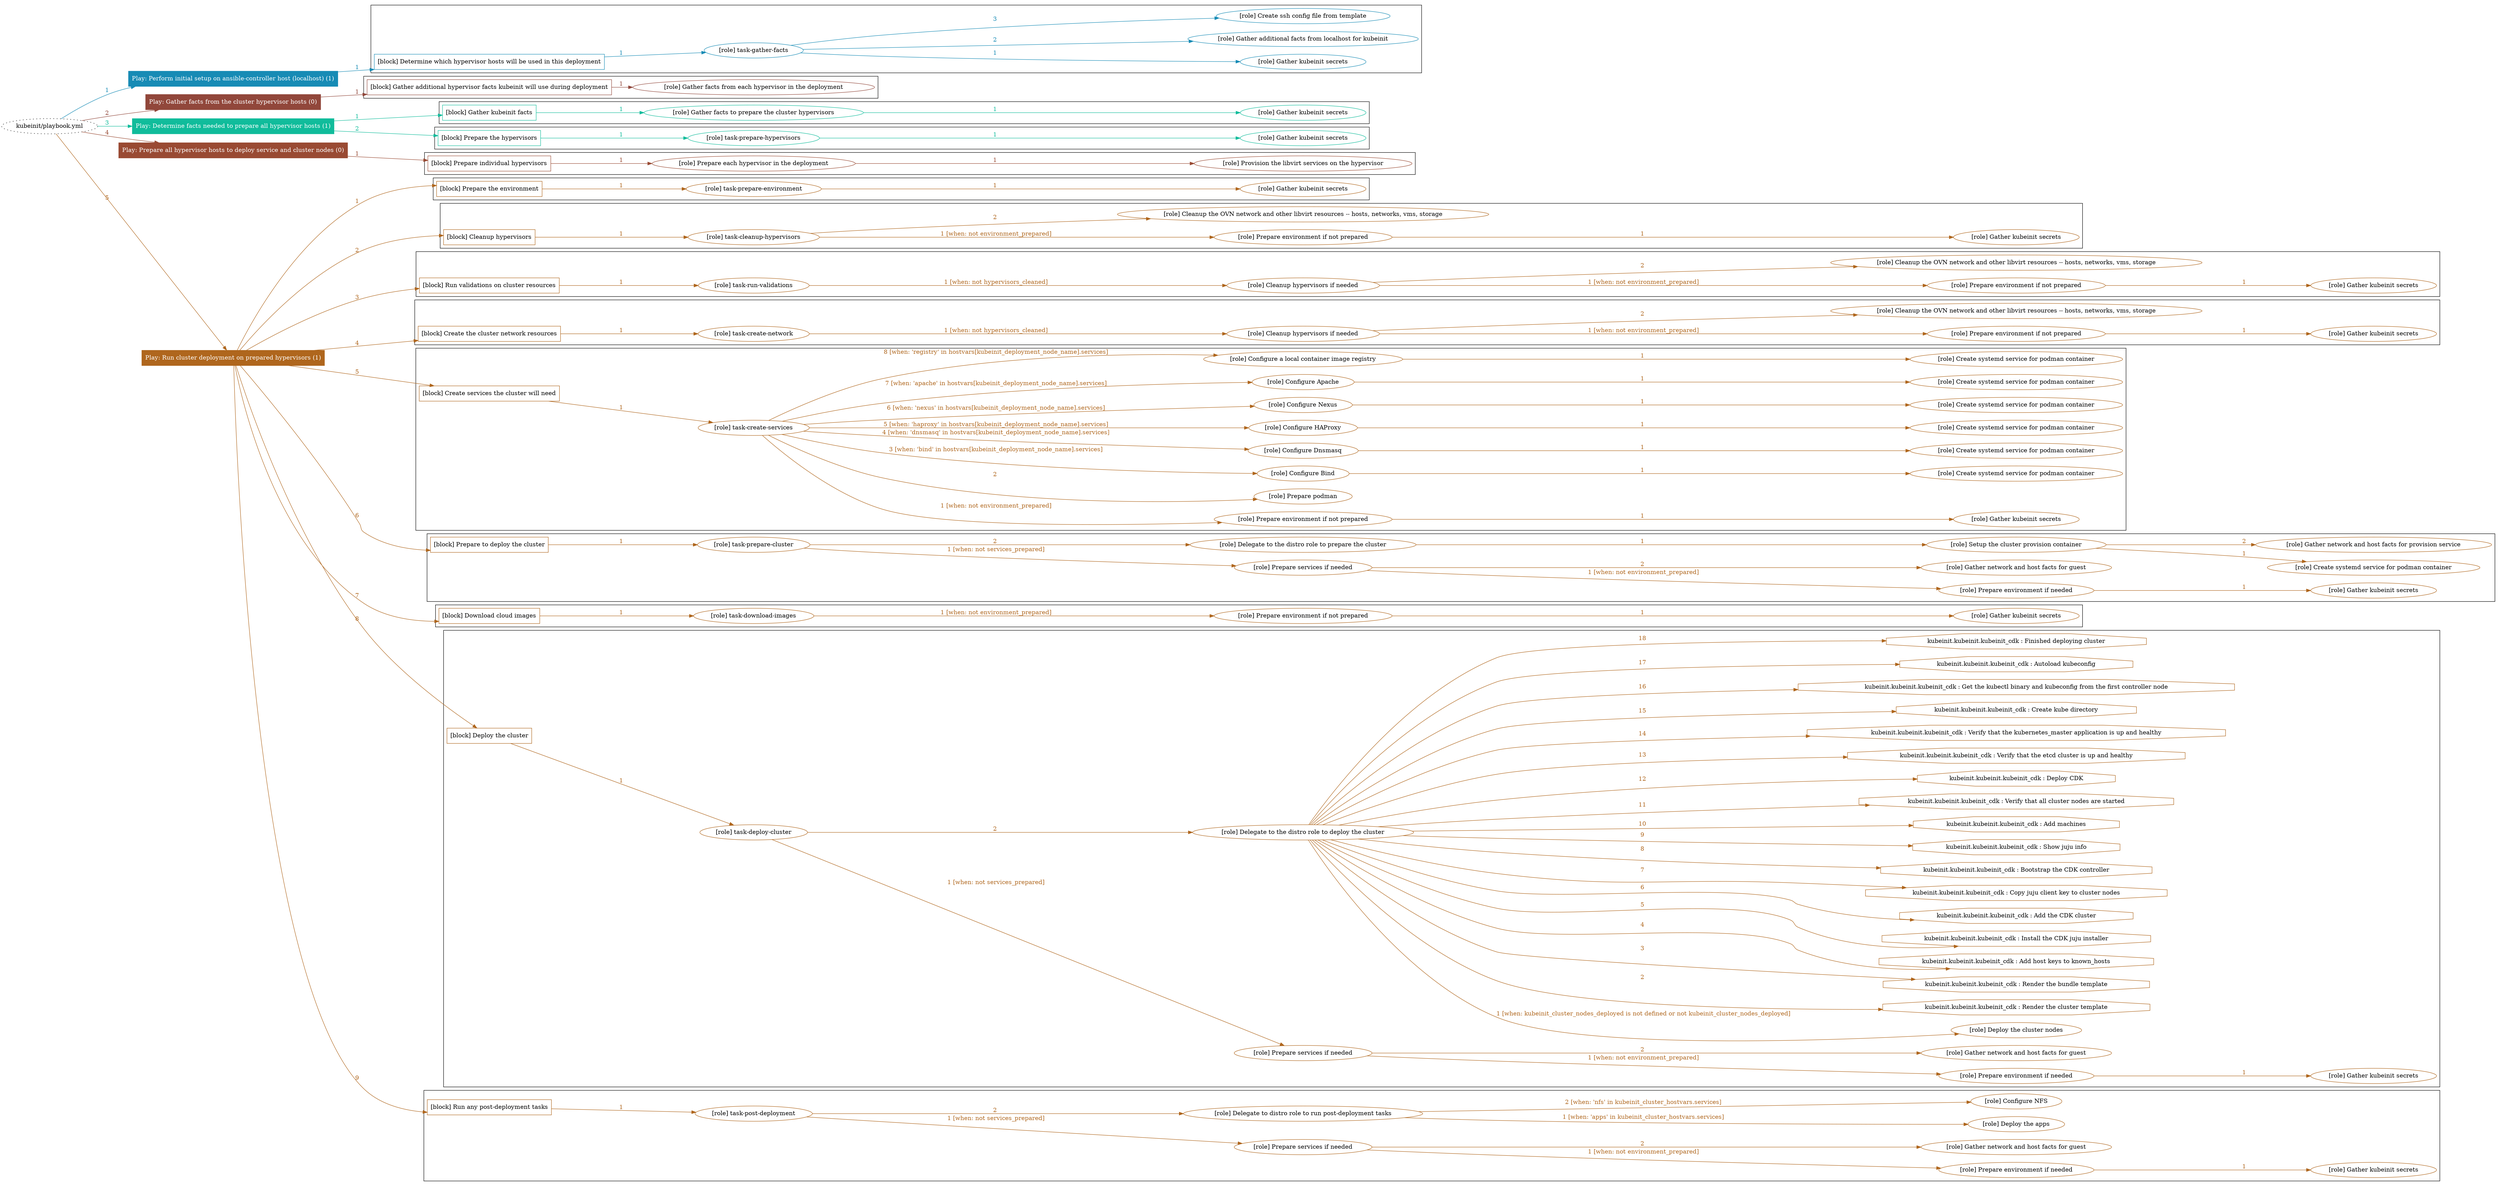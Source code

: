 digraph {
	graph [concentrate=true ordering=in rankdir=LR ratio=fill]
	edge [esep=5 sep=10]
	"kubeinit/playbook.yml" [URL="/home/runner/work/kubeinit/kubeinit/kubeinit/playbook.yml" id=playbook_e18c9d66 style=dotted]
	"kubeinit/playbook.yml" -> play_fbc1071a [label="1 " color="#178bb5" fontcolor="#178bb5" id=edge_beb89a10 labeltooltip="1 " tooltip="1 "]
	subgraph "Play: Perform initial setup on ansible-controller host (localhost) (1)" {
		play_fbc1071a [label="Play: Perform initial setup on ansible-controller host (localhost) (1)" URL="/home/runner/work/kubeinit/kubeinit/kubeinit/playbook.yml" color="#178bb5" fontcolor="#ffffff" id=play_fbc1071a shape=box style=filled tooltip=localhost]
		play_fbc1071a -> block_dec0435e [label=1 color="#178bb5" fontcolor="#178bb5" id=edge_08065a25 labeltooltip=1 tooltip=1]
		subgraph cluster_block_dec0435e {
			block_dec0435e [label="[block] Determine which hypervisor hosts will be used in this deployment" URL="/home/runner/work/kubeinit/kubeinit/kubeinit/playbook.yml" color="#178bb5" id=block_dec0435e labeltooltip="Determine which hypervisor hosts will be used in this deployment" shape=box tooltip="Determine which hypervisor hosts will be used in this deployment"]
			block_dec0435e -> role_3716950a [label="1 " color="#178bb5" fontcolor="#178bb5" id=edge_a1414b13 labeltooltip="1 " tooltip="1 "]
			subgraph "task-gather-facts" {
				role_3716950a [label="[role] task-gather-facts" URL="/home/runner/work/kubeinit/kubeinit/kubeinit/playbook.yml" color="#178bb5" id=role_3716950a tooltip="task-gather-facts"]
				role_3716950a -> role_31d8a846 [label="1 " color="#178bb5" fontcolor="#178bb5" id=edge_b453e8a7 labeltooltip="1 " tooltip="1 "]
				subgraph "Gather kubeinit secrets" {
					role_31d8a846 [label="[role] Gather kubeinit secrets" URL="/home/runner/.ansible/collections/ansible_collections/kubeinit/kubeinit/roles/kubeinit_prepare/tasks/build_hypervisors_group.yml" color="#178bb5" id=role_31d8a846 tooltip="Gather kubeinit secrets"]
				}
				role_3716950a -> role_9bc11410 [label="2 " color="#178bb5" fontcolor="#178bb5" id=edge_3394aaae labeltooltip="2 " tooltip="2 "]
				subgraph "Gather additional facts from localhost for kubeinit" {
					role_9bc11410 [label="[role] Gather additional facts from localhost for kubeinit" URL="/home/runner/.ansible/collections/ansible_collections/kubeinit/kubeinit/roles/kubeinit_prepare/tasks/build_hypervisors_group.yml" color="#178bb5" id=role_9bc11410 tooltip="Gather additional facts from localhost for kubeinit"]
				}
				role_3716950a -> role_dbc1d907 [label="3 " color="#178bb5" fontcolor="#178bb5" id=edge_36659485 labeltooltip="3 " tooltip="3 "]
				subgraph "Create ssh config file from template" {
					role_dbc1d907 [label="[role] Create ssh config file from template" URL="/home/runner/.ansible/collections/ansible_collections/kubeinit/kubeinit/roles/kubeinit_prepare/tasks/build_hypervisors_group.yml" color="#178bb5" id=role_dbc1d907 tooltip="Create ssh config file from template"]
				}
			}
		}
	}
	"kubeinit/playbook.yml" -> play_9045339f [label="2 " color="#91473b" fontcolor="#91473b" id=edge_8b922468 labeltooltip="2 " tooltip="2 "]
	subgraph "Play: Gather facts from the cluster hypervisor hosts (0)" {
		play_9045339f [label="Play: Gather facts from the cluster hypervisor hosts (0)" URL="/home/runner/work/kubeinit/kubeinit/kubeinit/playbook.yml" color="#91473b" fontcolor="#ffffff" id=play_9045339f shape=box style=filled tooltip="Play: Gather facts from the cluster hypervisor hosts (0)"]
		play_9045339f -> block_3f8f1f3f [label=1 color="#91473b" fontcolor="#91473b" id=edge_c2c09edd labeltooltip=1 tooltip=1]
		subgraph cluster_block_3f8f1f3f {
			block_3f8f1f3f [label="[block] Gather additional hypervisor facts kubeinit will use during deployment" URL="/home/runner/work/kubeinit/kubeinit/kubeinit/playbook.yml" color="#91473b" id=block_3f8f1f3f labeltooltip="Gather additional hypervisor facts kubeinit will use during deployment" shape=box tooltip="Gather additional hypervisor facts kubeinit will use during deployment"]
			block_3f8f1f3f -> role_8f82dfdd [label="1 " color="#91473b" fontcolor="#91473b" id=edge_9305cf99 labeltooltip="1 " tooltip="1 "]
			subgraph "Gather facts from each hypervisor in the deployment" {
				role_8f82dfdd [label="[role] Gather facts from each hypervisor in the deployment" URL="/home/runner/work/kubeinit/kubeinit/kubeinit/playbook.yml" color="#91473b" id=role_8f82dfdd tooltip="Gather facts from each hypervisor in the deployment"]
			}
		}
	}
	"kubeinit/playbook.yml" -> play_73c44c31 [label="3 " color="#10bc9b" fontcolor="#10bc9b" id=edge_066543a4 labeltooltip="3 " tooltip="3 "]
	subgraph "Play: Determine facts needed to prepare all hypervisor hosts (1)" {
		play_73c44c31 [label="Play: Determine facts needed to prepare all hypervisor hosts (1)" URL="/home/runner/work/kubeinit/kubeinit/kubeinit/playbook.yml" color="#10bc9b" fontcolor="#ffffff" id=play_73c44c31 shape=box style=filled tooltip=localhost]
		play_73c44c31 -> block_017c20ca [label=1 color="#10bc9b" fontcolor="#10bc9b" id=edge_4f06443b labeltooltip=1 tooltip=1]
		subgraph cluster_block_017c20ca {
			block_017c20ca [label="[block] Gather kubeinit facts" URL="/home/runner/work/kubeinit/kubeinit/kubeinit/playbook.yml" color="#10bc9b" id=block_017c20ca labeltooltip="Gather kubeinit facts" shape=box tooltip="Gather kubeinit facts"]
			block_017c20ca -> role_0ca3c6ad [label="1 " color="#10bc9b" fontcolor="#10bc9b" id=edge_c32779bb labeltooltip="1 " tooltip="1 "]
			subgraph "Gather facts to prepare the cluster hypervisors" {
				role_0ca3c6ad [label="[role] Gather facts to prepare the cluster hypervisors" URL="/home/runner/work/kubeinit/kubeinit/kubeinit/playbook.yml" color="#10bc9b" id=role_0ca3c6ad tooltip="Gather facts to prepare the cluster hypervisors"]
				role_0ca3c6ad -> role_7af86748 [label="1 " color="#10bc9b" fontcolor="#10bc9b" id=edge_a560146e labeltooltip="1 " tooltip="1 "]
				subgraph "Gather kubeinit secrets" {
					role_7af86748 [label="[role] Gather kubeinit secrets" URL="/home/runner/.ansible/collections/ansible_collections/kubeinit/kubeinit/roles/kubeinit_prepare/tasks/gather_kubeinit_facts.yml" color="#10bc9b" id=role_7af86748 tooltip="Gather kubeinit secrets"]
				}
			}
		}
		play_73c44c31 -> block_7145d88f [label=2 color="#10bc9b" fontcolor="#10bc9b" id=edge_fa3343cf labeltooltip=2 tooltip=2]
		subgraph cluster_block_7145d88f {
			block_7145d88f [label="[block] Prepare the hypervisors" URL="/home/runner/work/kubeinit/kubeinit/kubeinit/playbook.yml" color="#10bc9b" id=block_7145d88f labeltooltip="Prepare the hypervisors" shape=box tooltip="Prepare the hypervisors"]
			block_7145d88f -> role_2fc64926 [label="1 " color="#10bc9b" fontcolor="#10bc9b" id=edge_f9a2119f labeltooltip="1 " tooltip="1 "]
			subgraph "task-prepare-hypervisors" {
				role_2fc64926 [label="[role] task-prepare-hypervisors" URL="/home/runner/work/kubeinit/kubeinit/kubeinit/playbook.yml" color="#10bc9b" id=role_2fc64926 tooltip="task-prepare-hypervisors"]
				role_2fc64926 -> role_92a0f434 [label="1 " color="#10bc9b" fontcolor="#10bc9b" id=edge_92dfc301 labeltooltip="1 " tooltip="1 "]
				subgraph "Gather kubeinit secrets" {
					role_92a0f434 [label="[role] Gather kubeinit secrets" URL="/home/runner/.ansible/collections/ansible_collections/kubeinit/kubeinit/roles/kubeinit_prepare/tasks/gather_kubeinit_facts.yml" color="#10bc9b" id=role_92a0f434 tooltip="Gather kubeinit secrets"]
				}
			}
		}
	}
	"kubeinit/playbook.yml" -> play_0e82b4c6 [label="4 " color="#994a33" fontcolor="#994a33" id=edge_656f0b71 labeltooltip="4 " tooltip="4 "]
	subgraph "Play: Prepare all hypervisor hosts to deploy service and cluster nodes (0)" {
		play_0e82b4c6 [label="Play: Prepare all hypervisor hosts to deploy service and cluster nodes (0)" URL="/home/runner/work/kubeinit/kubeinit/kubeinit/playbook.yml" color="#994a33" fontcolor="#ffffff" id=play_0e82b4c6 shape=box style=filled tooltip="Play: Prepare all hypervisor hosts to deploy service and cluster nodes (0)"]
		play_0e82b4c6 -> block_03e26e48 [label=1 color="#994a33" fontcolor="#994a33" id=edge_2a55724e labeltooltip=1 tooltip=1]
		subgraph cluster_block_03e26e48 {
			block_03e26e48 [label="[block] Prepare individual hypervisors" URL="/home/runner/work/kubeinit/kubeinit/kubeinit/playbook.yml" color="#994a33" id=block_03e26e48 labeltooltip="Prepare individual hypervisors" shape=box tooltip="Prepare individual hypervisors"]
			block_03e26e48 -> role_6dc539ea [label="1 " color="#994a33" fontcolor="#994a33" id=edge_45cfbbcf labeltooltip="1 " tooltip="1 "]
			subgraph "Prepare each hypervisor in the deployment" {
				role_6dc539ea [label="[role] Prepare each hypervisor in the deployment" URL="/home/runner/work/kubeinit/kubeinit/kubeinit/playbook.yml" color="#994a33" id=role_6dc539ea tooltip="Prepare each hypervisor in the deployment"]
				role_6dc539ea -> role_a42920e9 [label="1 " color="#994a33" fontcolor="#994a33" id=edge_706b19aa labeltooltip="1 " tooltip="1 "]
				subgraph "Provision the libvirt services on the hypervisor" {
					role_a42920e9 [label="[role] Provision the libvirt services on the hypervisor" URL="/home/runner/.ansible/collections/ansible_collections/kubeinit/kubeinit/roles/kubeinit_prepare/tasks/prepare_hypervisor.yml" color="#994a33" id=role_a42920e9 tooltip="Provision the libvirt services on the hypervisor"]
				}
			}
		}
	}
	"kubeinit/playbook.yml" -> play_e6afdde2 [label="5 " color="#af661d" fontcolor="#af661d" id=edge_880d348f labeltooltip="5 " tooltip="5 "]
	subgraph "Play: Run cluster deployment on prepared hypervisors (1)" {
		play_e6afdde2 [label="Play: Run cluster deployment on prepared hypervisors (1)" URL="/home/runner/work/kubeinit/kubeinit/kubeinit/playbook.yml" color="#af661d" fontcolor="#ffffff" id=play_e6afdde2 shape=box style=filled tooltip=localhost]
		play_e6afdde2 -> block_f6b9c685 [label=1 color="#af661d" fontcolor="#af661d" id=edge_f30ec11f labeltooltip=1 tooltip=1]
		subgraph cluster_block_f6b9c685 {
			block_f6b9c685 [label="[block] Prepare the environment" URL="/home/runner/work/kubeinit/kubeinit/kubeinit/playbook.yml" color="#af661d" id=block_f6b9c685 labeltooltip="Prepare the environment" shape=box tooltip="Prepare the environment"]
			block_f6b9c685 -> role_a15e3346 [label="1 " color="#af661d" fontcolor="#af661d" id=edge_db8d477b labeltooltip="1 " tooltip="1 "]
			subgraph "task-prepare-environment" {
				role_a15e3346 [label="[role] task-prepare-environment" URL="/home/runner/work/kubeinit/kubeinit/kubeinit/playbook.yml" color="#af661d" id=role_a15e3346 tooltip="task-prepare-environment"]
				role_a15e3346 -> role_d381d288 [label="1 " color="#af661d" fontcolor="#af661d" id=edge_325baaba labeltooltip="1 " tooltip="1 "]
				subgraph "Gather kubeinit secrets" {
					role_d381d288 [label="[role] Gather kubeinit secrets" URL="/home/runner/.ansible/collections/ansible_collections/kubeinit/kubeinit/roles/kubeinit_prepare/tasks/gather_kubeinit_facts.yml" color="#af661d" id=role_d381d288 tooltip="Gather kubeinit secrets"]
				}
			}
		}
		play_e6afdde2 -> block_a6b6962e [label=2 color="#af661d" fontcolor="#af661d" id=edge_9cc8680f labeltooltip=2 tooltip=2]
		subgraph cluster_block_a6b6962e {
			block_a6b6962e [label="[block] Cleanup hypervisors" URL="/home/runner/work/kubeinit/kubeinit/kubeinit/playbook.yml" color="#af661d" id=block_a6b6962e labeltooltip="Cleanup hypervisors" shape=box tooltip="Cleanup hypervisors"]
			block_a6b6962e -> role_68ba06fd [label="1 " color="#af661d" fontcolor="#af661d" id=edge_0deb6ecf labeltooltip="1 " tooltip="1 "]
			subgraph "task-cleanup-hypervisors" {
				role_68ba06fd [label="[role] task-cleanup-hypervisors" URL="/home/runner/work/kubeinit/kubeinit/kubeinit/playbook.yml" color="#af661d" id=role_68ba06fd tooltip="task-cleanup-hypervisors"]
				role_68ba06fd -> role_77fee832 [label="1 [when: not environment_prepared]" color="#af661d" fontcolor="#af661d" id=edge_44d64045 labeltooltip="1 [when: not environment_prepared]" tooltip="1 [when: not environment_prepared]"]
				subgraph "Prepare environment if not prepared" {
					role_77fee832 [label="[role] Prepare environment if not prepared" URL="/home/runner/.ansible/collections/ansible_collections/kubeinit/kubeinit/roles/kubeinit_prepare/tasks/cleanup_hypervisors.yml" color="#af661d" id=role_77fee832 tooltip="Prepare environment if not prepared"]
					role_77fee832 -> role_ce7a1186 [label="1 " color="#af661d" fontcolor="#af661d" id=edge_9a6720d5 labeltooltip="1 " tooltip="1 "]
					subgraph "Gather kubeinit secrets" {
						role_ce7a1186 [label="[role] Gather kubeinit secrets" URL="/home/runner/.ansible/collections/ansible_collections/kubeinit/kubeinit/roles/kubeinit_prepare/tasks/gather_kubeinit_facts.yml" color="#af661d" id=role_ce7a1186 tooltip="Gather kubeinit secrets"]
					}
				}
				role_68ba06fd -> role_118020d7 [label="2 " color="#af661d" fontcolor="#af661d" id=edge_97be06d1 labeltooltip="2 " tooltip="2 "]
				subgraph "Cleanup the OVN network and other libvirt resources -- hosts, networks, vms, storage" {
					role_118020d7 [label="[role] Cleanup the OVN network and other libvirt resources -- hosts, networks, vms, storage" URL="/home/runner/.ansible/collections/ansible_collections/kubeinit/kubeinit/roles/kubeinit_prepare/tasks/cleanup_hypervisors.yml" color="#af661d" id=role_118020d7 tooltip="Cleanup the OVN network and other libvirt resources -- hosts, networks, vms, storage"]
				}
			}
		}
		play_e6afdde2 -> block_196bb578 [label=3 color="#af661d" fontcolor="#af661d" id=edge_d41abf65 labeltooltip=3 tooltip=3]
		subgraph cluster_block_196bb578 {
			block_196bb578 [label="[block] Run validations on cluster resources" URL="/home/runner/work/kubeinit/kubeinit/kubeinit/playbook.yml" color="#af661d" id=block_196bb578 labeltooltip="Run validations on cluster resources" shape=box tooltip="Run validations on cluster resources"]
			block_196bb578 -> role_9a5e3e12 [label="1 " color="#af661d" fontcolor="#af661d" id=edge_04858cf0 labeltooltip="1 " tooltip="1 "]
			subgraph "task-run-validations" {
				role_9a5e3e12 [label="[role] task-run-validations" URL="/home/runner/work/kubeinit/kubeinit/kubeinit/playbook.yml" color="#af661d" id=role_9a5e3e12 tooltip="task-run-validations"]
				role_9a5e3e12 -> role_ada01dc3 [label="1 [when: not hypervisors_cleaned]" color="#af661d" fontcolor="#af661d" id=edge_87cfc404 labeltooltip="1 [when: not hypervisors_cleaned]" tooltip="1 [when: not hypervisors_cleaned]"]
				subgraph "Cleanup hypervisors if needed" {
					role_ada01dc3 [label="[role] Cleanup hypervisors if needed" URL="/home/runner/.ansible/collections/ansible_collections/kubeinit/kubeinit/roles/kubeinit_validations/tasks/main.yml" color="#af661d" id=role_ada01dc3 tooltip="Cleanup hypervisors if needed"]
					role_ada01dc3 -> role_0c73c1fa [label="1 [when: not environment_prepared]" color="#af661d" fontcolor="#af661d" id=edge_0aa76ef7 labeltooltip="1 [when: not environment_prepared]" tooltip="1 [when: not environment_prepared]"]
					subgraph "Prepare environment if not prepared" {
						role_0c73c1fa [label="[role] Prepare environment if not prepared" URL="/home/runner/.ansible/collections/ansible_collections/kubeinit/kubeinit/roles/kubeinit_prepare/tasks/cleanup_hypervisors.yml" color="#af661d" id=role_0c73c1fa tooltip="Prepare environment if not prepared"]
						role_0c73c1fa -> role_881ef022 [label="1 " color="#af661d" fontcolor="#af661d" id=edge_648aec58 labeltooltip="1 " tooltip="1 "]
						subgraph "Gather kubeinit secrets" {
							role_881ef022 [label="[role] Gather kubeinit secrets" URL="/home/runner/.ansible/collections/ansible_collections/kubeinit/kubeinit/roles/kubeinit_prepare/tasks/gather_kubeinit_facts.yml" color="#af661d" id=role_881ef022 tooltip="Gather kubeinit secrets"]
						}
					}
					role_ada01dc3 -> role_e5e87444 [label="2 " color="#af661d" fontcolor="#af661d" id=edge_3c8aad73 labeltooltip="2 " tooltip="2 "]
					subgraph "Cleanup the OVN network and other libvirt resources -- hosts, networks, vms, storage" {
						role_e5e87444 [label="[role] Cleanup the OVN network and other libvirt resources -- hosts, networks, vms, storage" URL="/home/runner/.ansible/collections/ansible_collections/kubeinit/kubeinit/roles/kubeinit_prepare/tasks/cleanup_hypervisors.yml" color="#af661d" id=role_e5e87444 tooltip="Cleanup the OVN network and other libvirt resources -- hosts, networks, vms, storage"]
					}
				}
			}
		}
		play_e6afdde2 -> block_9bfce6da [label=4 color="#af661d" fontcolor="#af661d" id=edge_77e68e7c labeltooltip=4 tooltip=4]
		subgraph cluster_block_9bfce6da {
			block_9bfce6da [label="[block] Create the cluster network resources" URL="/home/runner/work/kubeinit/kubeinit/kubeinit/playbook.yml" color="#af661d" id=block_9bfce6da labeltooltip="Create the cluster network resources" shape=box tooltip="Create the cluster network resources"]
			block_9bfce6da -> role_6ee10553 [label="1 " color="#af661d" fontcolor="#af661d" id=edge_64752895 labeltooltip="1 " tooltip="1 "]
			subgraph "task-create-network" {
				role_6ee10553 [label="[role] task-create-network" URL="/home/runner/work/kubeinit/kubeinit/kubeinit/playbook.yml" color="#af661d" id=role_6ee10553 tooltip="task-create-network"]
				role_6ee10553 -> role_5e423d0b [label="1 [when: not hypervisors_cleaned]" color="#af661d" fontcolor="#af661d" id=edge_7b7c9a10 labeltooltip="1 [when: not hypervisors_cleaned]" tooltip="1 [when: not hypervisors_cleaned]"]
				subgraph "Cleanup hypervisors if needed" {
					role_5e423d0b [label="[role] Cleanup hypervisors if needed" URL="/home/runner/.ansible/collections/ansible_collections/kubeinit/kubeinit/roles/kubeinit_libvirt/tasks/create_network.yml" color="#af661d" id=role_5e423d0b tooltip="Cleanup hypervisors if needed"]
					role_5e423d0b -> role_2f9f5275 [label="1 [when: not environment_prepared]" color="#af661d" fontcolor="#af661d" id=edge_e52803a5 labeltooltip="1 [when: not environment_prepared]" tooltip="1 [when: not environment_prepared]"]
					subgraph "Prepare environment if not prepared" {
						role_2f9f5275 [label="[role] Prepare environment if not prepared" URL="/home/runner/.ansible/collections/ansible_collections/kubeinit/kubeinit/roles/kubeinit_prepare/tasks/cleanup_hypervisors.yml" color="#af661d" id=role_2f9f5275 tooltip="Prepare environment if not prepared"]
						role_2f9f5275 -> role_306e957d [label="1 " color="#af661d" fontcolor="#af661d" id=edge_8ec04ed4 labeltooltip="1 " tooltip="1 "]
						subgraph "Gather kubeinit secrets" {
							role_306e957d [label="[role] Gather kubeinit secrets" URL="/home/runner/.ansible/collections/ansible_collections/kubeinit/kubeinit/roles/kubeinit_prepare/tasks/gather_kubeinit_facts.yml" color="#af661d" id=role_306e957d tooltip="Gather kubeinit secrets"]
						}
					}
					role_5e423d0b -> role_680e3628 [label="2 " color="#af661d" fontcolor="#af661d" id=edge_82918223 labeltooltip="2 " tooltip="2 "]
					subgraph "Cleanup the OVN network and other libvirt resources -- hosts, networks, vms, storage" {
						role_680e3628 [label="[role] Cleanup the OVN network and other libvirt resources -- hosts, networks, vms, storage" URL="/home/runner/.ansible/collections/ansible_collections/kubeinit/kubeinit/roles/kubeinit_prepare/tasks/cleanup_hypervisors.yml" color="#af661d" id=role_680e3628 tooltip="Cleanup the OVN network and other libvirt resources -- hosts, networks, vms, storage"]
					}
				}
			}
		}
		play_e6afdde2 -> block_95408af0 [label=5 color="#af661d" fontcolor="#af661d" id=edge_c80758d4 labeltooltip=5 tooltip=5]
		subgraph cluster_block_95408af0 {
			block_95408af0 [label="[block] Create services the cluster will need" URL="/home/runner/work/kubeinit/kubeinit/kubeinit/playbook.yml" color="#af661d" id=block_95408af0 labeltooltip="Create services the cluster will need" shape=box tooltip="Create services the cluster will need"]
			block_95408af0 -> role_1dbb856a [label="1 " color="#af661d" fontcolor="#af661d" id=edge_49910a20 labeltooltip="1 " tooltip="1 "]
			subgraph "task-create-services" {
				role_1dbb856a [label="[role] task-create-services" URL="/home/runner/work/kubeinit/kubeinit/kubeinit/playbook.yml" color="#af661d" id=role_1dbb856a tooltip="task-create-services"]
				role_1dbb856a -> role_75334d2f [label="1 [when: not environment_prepared]" color="#af661d" fontcolor="#af661d" id=edge_d912969f labeltooltip="1 [when: not environment_prepared]" tooltip="1 [when: not environment_prepared]"]
				subgraph "Prepare environment if not prepared" {
					role_75334d2f [label="[role] Prepare environment if not prepared" URL="/home/runner/.ansible/collections/ansible_collections/kubeinit/kubeinit/roles/kubeinit_services/tasks/main.yml" color="#af661d" id=role_75334d2f tooltip="Prepare environment if not prepared"]
					role_75334d2f -> role_d767be6b [label="1 " color="#af661d" fontcolor="#af661d" id=edge_c61d8023 labeltooltip="1 " tooltip="1 "]
					subgraph "Gather kubeinit secrets" {
						role_d767be6b [label="[role] Gather kubeinit secrets" URL="/home/runner/.ansible/collections/ansible_collections/kubeinit/kubeinit/roles/kubeinit_prepare/tasks/gather_kubeinit_facts.yml" color="#af661d" id=role_d767be6b tooltip="Gather kubeinit secrets"]
					}
				}
				role_1dbb856a -> role_5a28868c [label="2 " color="#af661d" fontcolor="#af661d" id=edge_a13f7ed1 labeltooltip="2 " tooltip="2 "]
				subgraph "Prepare podman" {
					role_5a28868c [label="[role] Prepare podman" URL="/home/runner/.ansible/collections/ansible_collections/kubeinit/kubeinit/roles/kubeinit_services/tasks/00_create_service_pod.yml" color="#af661d" id=role_5a28868c tooltip="Prepare podman"]
				}
				role_1dbb856a -> role_f7c7c7d6 [label="3 [when: 'bind' in hostvars[kubeinit_deployment_node_name].services]" color="#af661d" fontcolor="#af661d" id=edge_e3634002 labeltooltip="3 [when: 'bind' in hostvars[kubeinit_deployment_node_name].services]" tooltip="3 [when: 'bind' in hostvars[kubeinit_deployment_node_name].services]"]
				subgraph "Configure Bind" {
					role_f7c7c7d6 [label="[role] Configure Bind" URL="/home/runner/.ansible/collections/ansible_collections/kubeinit/kubeinit/roles/kubeinit_services/tasks/start_services_containers.yml" color="#af661d" id=role_f7c7c7d6 tooltip="Configure Bind"]
					role_f7c7c7d6 -> role_a08330dd [label="1 " color="#af661d" fontcolor="#af661d" id=edge_f45eb6df labeltooltip="1 " tooltip="1 "]
					subgraph "Create systemd service for podman container" {
						role_a08330dd [label="[role] Create systemd service for podman container" URL="/home/runner/.ansible/collections/ansible_collections/kubeinit/kubeinit/roles/kubeinit_bind/tasks/main.yml" color="#af661d" id=role_a08330dd tooltip="Create systemd service for podman container"]
					}
				}
				role_1dbb856a -> role_e57c7107 [label="4 [when: 'dnsmasq' in hostvars[kubeinit_deployment_node_name].services]" color="#af661d" fontcolor="#af661d" id=edge_adaf699d labeltooltip="4 [when: 'dnsmasq' in hostvars[kubeinit_deployment_node_name].services]" tooltip="4 [when: 'dnsmasq' in hostvars[kubeinit_deployment_node_name].services]"]
				subgraph "Configure Dnsmasq" {
					role_e57c7107 [label="[role] Configure Dnsmasq" URL="/home/runner/.ansible/collections/ansible_collections/kubeinit/kubeinit/roles/kubeinit_services/tasks/start_services_containers.yml" color="#af661d" id=role_e57c7107 tooltip="Configure Dnsmasq"]
					role_e57c7107 -> role_6dc2d664 [label="1 " color="#af661d" fontcolor="#af661d" id=edge_c8215602 labeltooltip="1 " tooltip="1 "]
					subgraph "Create systemd service for podman container" {
						role_6dc2d664 [label="[role] Create systemd service for podman container" URL="/home/runner/.ansible/collections/ansible_collections/kubeinit/kubeinit/roles/kubeinit_dnsmasq/tasks/main.yml" color="#af661d" id=role_6dc2d664 tooltip="Create systemd service for podman container"]
					}
				}
				role_1dbb856a -> role_866cf56d [label="5 [when: 'haproxy' in hostvars[kubeinit_deployment_node_name].services]" color="#af661d" fontcolor="#af661d" id=edge_47c60317 labeltooltip="5 [when: 'haproxy' in hostvars[kubeinit_deployment_node_name].services]" tooltip="5 [when: 'haproxy' in hostvars[kubeinit_deployment_node_name].services]"]
				subgraph "Configure HAProxy" {
					role_866cf56d [label="[role] Configure HAProxy" URL="/home/runner/.ansible/collections/ansible_collections/kubeinit/kubeinit/roles/kubeinit_services/tasks/start_services_containers.yml" color="#af661d" id=role_866cf56d tooltip="Configure HAProxy"]
					role_866cf56d -> role_1b60f21e [label="1 " color="#af661d" fontcolor="#af661d" id=edge_2cfa4db9 labeltooltip="1 " tooltip="1 "]
					subgraph "Create systemd service for podman container" {
						role_1b60f21e [label="[role] Create systemd service for podman container" URL="/home/runner/.ansible/collections/ansible_collections/kubeinit/kubeinit/roles/kubeinit_haproxy/tasks/main.yml" color="#af661d" id=role_1b60f21e tooltip="Create systemd service for podman container"]
					}
				}
				role_1dbb856a -> role_dd80cac8 [label="6 [when: 'nexus' in hostvars[kubeinit_deployment_node_name].services]" color="#af661d" fontcolor="#af661d" id=edge_761ff70b labeltooltip="6 [when: 'nexus' in hostvars[kubeinit_deployment_node_name].services]" tooltip="6 [when: 'nexus' in hostvars[kubeinit_deployment_node_name].services]"]
				subgraph "Configure Nexus" {
					role_dd80cac8 [label="[role] Configure Nexus" URL="/home/runner/.ansible/collections/ansible_collections/kubeinit/kubeinit/roles/kubeinit_services/tasks/start_services_containers.yml" color="#af661d" id=role_dd80cac8 tooltip="Configure Nexus"]
					role_dd80cac8 -> role_5f895a9f [label="1 " color="#af661d" fontcolor="#af661d" id=edge_7c57368d labeltooltip="1 " tooltip="1 "]
					subgraph "Create systemd service for podman container" {
						role_5f895a9f [label="[role] Create systemd service for podman container" URL="/home/runner/.ansible/collections/ansible_collections/kubeinit/kubeinit/roles/kubeinit_nexus/tasks/main.yml" color="#af661d" id=role_5f895a9f tooltip="Create systemd service for podman container"]
					}
				}
				role_1dbb856a -> role_4d294c45 [label="7 [when: 'apache' in hostvars[kubeinit_deployment_node_name].services]" color="#af661d" fontcolor="#af661d" id=edge_efd68043 labeltooltip="7 [when: 'apache' in hostvars[kubeinit_deployment_node_name].services]" tooltip="7 [when: 'apache' in hostvars[kubeinit_deployment_node_name].services]"]
				subgraph "Configure Apache" {
					role_4d294c45 [label="[role] Configure Apache" URL="/home/runner/.ansible/collections/ansible_collections/kubeinit/kubeinit/roles/kubeinit_services/tasks/start_services_containers.yml" color="#af661d" id=role_4d294c45 tooltip="Configure Apache"]
					role_4d294c45 -> role_e98fb7e6 [label="1 " color="#af661d" fontcolor="#af661d" id=edge_cad91c4c labeltooltip="1 " tooltip="1 "]
					subgraph "Create systemd service for podman container" {
						role_e98fb7e6 [label="[role] Create systemd service for podman container" URL="/home/runner/.ansible/collections/ansible_collections/kubeinit/kubeinit/roles/kubeinit_apache/tasks/main.yml" color="#af661d" id=role_e98fb7e6 tooltip="Create systemd service for podman container"]
					}
				}
				role_1dbb856a -> role_4f925756 [label="8 [when: 'registry' in hostvars[kubeinit_deployment_node_name].services]" color="#af661d" fontcolor="#af661d" id=edge_e6aa4bf8 labeltooltip="8 [when: 'registry' in hostvars[kubeinit_deployment_node_name].services]" tooltip="8 [when: 'registry' in hostvars[kubeinit_deployment_node_name].services]"]
				subgraph "Configure a local container image registry" {
					role_4f925756 [label="[role] Configure a local container image registry" URL="/home/runner/.ansible/collections/ansible_collections/kubeinit/kubeinit/roles/kubeinit_services/tasks/start_services_containers.yml" color="#af661d" id=role_4f925756 tooltip="Configure a local container image registry"]
					role_4f925756 -> role_61fec7a9 [label="1 " color="#af661d" fontcolor="#af661d" id=edge_55b7c89d labeltooltip="1 " tooltip="1 "]
					subgraph "Create systemd service for podman container" {
						role_61fec7a9 [label="[role] Create systemd service for podman container" URL="/home/runner/.ansible/collections/ansible_collections/kubeinit/kubeinit/roles/kubeinit_registry/tasks/main.yml" color="#af661d" id=role_61fec7a9 tooltip="Create systemd service for podman container"]
					}
				}
			}
		}
		play_e6afdde2 -> block_c7995735 [label=6 color="#af661d" fontcolor="#af661d" id=edge_1588820b labeltooltip=6 tooltip=6]
		subgraph cluster_block_c7995735 {
			block_c7995735 [label="[block] Prepare to deploy the cluster" URL="/home/runner/work/kubeinit/kubeinit/kubeinit/playbook.yml" color="#af661d" id=block_c7995735 labeltooltip="Prepare to deploy the cluster" shape=box tooltip="Prepare to deploy the cluster"]
			block_c7995735 -> role_4f165ae9 [label="1 " color="#af661d" fontcolor="#af661d" id=edge_c57cf346 labeltooltip="1 " tooltip="1 "]
			subgraph "task-prepare-cluster" {
				role_4f165ae9 [label="[role] task-prepare-cluster" URL="/home/runner/work/kubeinit/kubeinit/kubeinit/playbook.yml" color="#af661d" id=role_4f165ae9 tooltip="task-prepare-cluster"]
				role_4f165ae9 -> role_29637448 [label="1 [when: not services_prepared]" color="#af661d" fontcolor="#af661d" id=edge_c4dffd11 labeltooltip="1 [when: not services_prepared]" tooltip="1 [when: not services_prepared]"]
				subgraph "Prepare services if needed" {
					role_29637448 [label="[role] Prepare services if needed" URL="/home/runner/.ansible/collections/ansible_collections/kubeinit/kubeinit/roles/kubeinit_prepare/tasks/prepare_cluster.yml" color="#af661d" id=role_29637448 tooltip="Prepare services if needed"]
					role_29637448 -> role_53f23eed [label="1 [when: not environment_prepared]" color="#af661d" fontcolor="#af661d" id=edge_e0bd4c38 labeltooltip="1 [when: not environment_prepared]" tooltip="1 [when: not environment_prepared]"]
					subgraph "Prepare environment if needed" {
						role_53f23eed [label="[role] Prepare environment if needed" URL="/home/runner/.ansible/collections/ansible_collections/kubeinit/kubeinit/roles/kubeinit_services/tasks/prepare_services.yml" color="#af661d" id=role_53f23eed tooltip="Prepare environment if needed"]
						role_53f23eed -> role_98372542 [label="1 " color="#af661d" fontcolor="#af661d" id=edge_ef0322be labeltooltip="1 " tooltip="1 "]
						subgraph "Gather kubeinit secrets" {
							role_98372542 [label="[role] Gather kubeinit secrets" URL="/home/runner/.ansible/collections/ansible_collections/kubeinit/kubeinit/roles/kubeinit_prepare/tasks/gather_kubeinit_facts.yml" color="#af661d" id=role_98372542 tooltip="Gather kubeinit secrets"]
						}
					}
					role_29637448 -> role_44158ef0 [label="2 " color="#af661d" fontcolor="#af661d" id=edge_0950cbf9 labeltooltip="2 " tooltip="2 "]
					subgraph "Gather network and host facts for guest" {
						role_44158ef0 [label="[role] Gather network and host facts for guest" URL="/home/runner/.ansible/collections/ansible_collections/kubeinit/kubeinit/roles/kubeinit_services/tasks/prepare_services.yml" color="#af661d" id=role_44158ef0 tooltip="Gather network and host facts for guest"]
					}
				}
				role_4f165ae9 -> role_4741ff81 [label="2 " color="#af661d" fontcolor="#af661d" id=edge_de5789de labeltooltip="2 " tooltip="2 "]
				subgraph "Delegate to the distro role to prepare the cluster" {
					role_4741ff81 [label="[role] Delegate to the distro role to prepare the cluster" URL="/home/runner/.ansible/collections/ansible_collections/kubeinit/kubeinit/roles/kubeinit_prepare/tasks/prepare_cluster.yml" color="#af661d" id=role_4741ff81 tooltip="Delegate to the distro role to prepare the cluster"]
					role_4741ff81 -> role_1340803b [label="1 " color="#af661d" fontcolor="#af661d" id=edge_97bfe8c9 labeltooltip="1 " tooltip="1 "]
					subgraph "Setup the cluster provision container" {
						role_1340803b [label="[role] Setup the cluster provision container" URL="/home/runner/.ansible/collections/ansible_collections/kubeinit/kubeinit/roles/kubeinit_cdk/tasks/prepare_cluster.yml" color="#af661d" id=role_1340803b tooltip="Setup the cluster provision container"]
						role_1340803b -> role_d3d28199 [label="1 " color="#af661d" fontcolor="#af661d" id=edge_0dff28e7 labeltooltip="1 " tooltip="1 "]
						subgraph "Create systemd service for podman container" {
							role_d3d28199 [label="[role] Create systemd service for podman container" URL="/home/runner/.ansible/collections/ansible_collections/kubeinit/kubeinit/roles/kubeinit_services/tasks/create_provision_container.yml" color="#af661d" id=role_d3d28199 tooltip="Create systemd service for podman container"]
						}
						role_1340803b -> role_f4332bef [label="2 " color="#af661d" fontcolor="#af661d" id=edge_0acb773e labeltooltip="2 " tooltip="2 "]
						subgraph "Gather network and host facts for provision service" {
							role_f4332bef [label="[role] Gather network and host facts for provision service" URL="/home/runner/.ansible/collections/ansible_collections/kubeinit/kubeinit/roles/kubeinit_services/tasks/create_provision_container.yml" color="#af661d" id=role_f4332bef tooltip="Gather network and host facts for provision service"]
						}
					}
				}
			}
		}
		play_e6afdde2 -> block_9f04dbbb [label=7 color="#af661d" fontcolor="#af661d" id=edge_8dd69208 labeltooltip=7 tooltip=7]
		subgraph cluster_block_9f04dbbb {
			block_9f04dbbb [label="[block] Download cloud images" URL="/home/runner/work/kubeinit/kubeinit/kubeinit/playbook.yml" color="#af661d" id=block_9f04dbbb labeltooltip="Download cloud images" shape=box tooltip="Download cloud images"]
			block_9f04dbbb -> role_e1f69263 [label="1 " color="#af661d" fontcolor="#af661d" id=edge_53c62581 labeltooltip="1 " tooltip="1 "]
			subgraph "task-download-images" {
				role_e1f69263 [label="[role] task-download-images" URL="/home/runner/work/kubeinit/kubeinit/kubeinit/playbook.yml" color="#af661d" id=role_e1f69263 tooltip="task-download-images"]
				role_e1f69263 -> role_a89c0c44 [label="1 [when: not environment_prepared]" color="#af661d" fontcolor="#af661d" id=edge_4b1153a6 labeltooltip="1 [when: not environment_prepared]" tooltip="1 [when: not environment_prepared]"]
				subgraph "Prepare environment if not prepared" {
					role_a89c0c44 [label="[role] Prepare environment if not prepared" URL="/home/runner/.ansible/collections/ansible_collections/kubeinit/kubeinit/roles/kubeinit_libvirt/tasks/download_cloud_images.yml" color="#af661d" id=role_a89c0c44 tooltip="Prepare environment if not prepared"]
					role_a89c0c44 -> role_3b0a5050 [label="1 " color="#af661d" fontcolor="#af661d" id=edge_55782af7 labeltooltip="1 " tooltip="1 "]
					subgraph "Gather kubeinit secrets" {
						role_3b0a5050 [label="[role] Gather kubeinit secrets" URL="/home/runner/.ansible/collections/ansible_collections/kubeinit/kubeinit/roles/kubeinit_prepare/tasks/gather_kubeinit_facts.yml" color="#af661d" id=role_3b0a5050 tooltip="Gather kubeinit secrets"]
					}
				}
			}
		}
		play_e6afdde2 -> block_7f70ac07 [label=8 color="#af661d" fontcolor="#af661d" id=edge_c4d65ad4 labeltooltip=8 tooltip=8]
		subgraph cluster_block_7f70ac07 {
			block_7f70ac07 [label="[block] Deploy the cluster" URL="/home/runner/work/kubeinit/kubeinit/kubeinit/playbook.yml" color="#af661d" id=block_7f70ac07 labeltooltip="Deploy the cluster" shape=box tooltip="Deploy the cluster"]
			block_7f70ac07 -> role_4cac1813 [label="1 " color="#af661d" fontcolor="#af661d" id=edge_4b775e7c labeltooltip="1 " tooltip="1 "]
			subgraph "task-deploy-cluster" {
				role_4cac1813 [label="[role] task-deploy-cluster" URL="/home/runner/work/kubeinit/kubeinit/kubeinit/playbook.yml" color="#af661d" id=role_4cac1813 tooltip="task-deploy-cluster"]
				role_4cac1813 -> role_d3a529c6 [label="1 [when: not services_prepared]" color="#af661d" fontcolor="#af661d" id=edge_c2c7e1a1 labeltooltip="1 [when: not services_prepared]" tooltip="1 [when: not services_prepared]"]
				subgraph "Prepare services if needed" {
					role_d3a529c6 [label="[role] Prepare services if needed" URL="/home/runner/.ansible/collections/ansible_collections/kubeinit/kubeinit/roles/kubeinit_prepare/tasks/deploy_cluster.yml" color="#af661d" id=role_d3a529c6 tooltip="Prepare services if needed"]
					role_d3a529c6 -> role_b5745aab [label="1 [when: not environment_prepared]" color="#af661d" fontcolor="#af661d" id=edge_a5d9ca11 labeltooltip="1 [when: not environment_prepared]" tooltip="1 [when: not environment_prepared]"]
					subgraph "Prepare environment if needed" {
						role_b5745aab [label="[role] Prepare environment if needed" URL="/home/runner/.ansible/collections/ansible_collections/kubeinit/kubeinit/roles/kubeinit_services/tasks/prepare_services.yml" color="#af661d" id=role_b5745aab tooltip="Prepare environment if needed"]
						role_b5745aab -> role_b76d14af [label="1 " color="#af661d" fontcolor="#af661d" id=edge_f7d4e9a1 labeltooltip="1 " tooltip="1 "]
						subgraph "Gather kubeinit secrets" {
							role_b76d14af [label="[role] Gather kubeinit secrets" URL="/home/runner/.ansible/collections/ansible_collections/kubeinit/kubeinit/roles/kubeinit_prepare/tasks/gather_kubeinit_facts.yml" color="#af661d" id=role_b76d14af tooltip="Gather kubeinit secrets"]
						}
					}
					role_d3a529c6 -> role_4ff59372 [label="2 " color="#af661d" fontcolor="#af661d" id=edge_a8453926 labeltooltip="2 " tooltip="2 "]
					subgraph "Gather network and host facts for guest" {
						role_4ff59372 [label="[role] Gather network and host facts for guest" URL="/home/runner/.ansible/collections/ansible_collections/kubeinit/kubeinit/roles/kubeinit_services/tasks/prepare_services.yml" color="#af661d" id=role_4ff59372 tooltip="Gather network and host facts for guest"]
					}
				}
				role_4cac1813 -> role_7f6cd299 [label="2 " color="#af661d" fontcolor="#af661d" id=edge_f9d21cb5 labeltooltip="2 " tooltip="2 "]
				subgraph "Delegate to the distro role to deploy the cluster" {
					role_7f6cd299 [label="[role] Delegate to the distro role to deploy the cluster" URL="/home/runner/.ansible/collections/ansible_collections/kubeinit/kubeinit/roles/kubeinit_prepare/tasks/deploy_cluster.yml" color="#af661d" id=role_7f6cd299 tooltip="Delegate to the distro role to deploy the cluster"]
					role_7f6cd299 -> role_22667f9b [label="1 [when: kubeinit_cluster_nodes_deployed is not defined or not kubeinit_cluster_nodes_deployed]" color="#af661d" fontcolor="#af661d" id=edge_73d9befb labeltooltip="1 [when: kubeinit_cluster_nodes_deployed is not defined or not kubeinit_cluster_nodes_deployed]" tooltip="1 [when: kubeinit_cluster_nodes_deployed is not defined or not kubeinit_cluster_nodes_deployed]"]
					subgraph "Deploy the cluster nodes" {
						role_22667f9b [label="[role] Deploy the cluster nodes" URL="/home/runner/.ansible/collections/ansible_collections/kubeinit/kubeinit/roles/kubeinit_cdk/tasks/main.yml" color="#af661d" id=role_22667f9b tooltip="Deploy the cluster nodes"]
					}
					task_646b7eb3 [label="kubeinit.kubeinit.kubeinit_cdk : Render the cluster template" URL="/home/runner/.ansible/collections/ansible_collections/kubeinit/kubeinit/roles/kubeinit_cdk/tasks/main.yml" color="#af661d" id=task_646b7eb3 shape=octagon tooltip="kubeinit.kubeinit.kubeinit_cdk : Render the cluster template"]
					role_7f6cd299 -> task_646b7eb3 [label="2 " color="#af661d" fontcolor="#af661d" id=edge_639fa9a7 labeltooltip="2 " tooltip="2 "]
					task_046a2cc5 [label="kubeinit.kubeinit.kubeinit_cdk : Render the bundle template" URL="/home/runner/.ansible/collections/ansible_collections/kubeinit/kubeinit/roles/kubeinit_cdk/tasks/main.yml" color="#af661d" id=task_046a2cc5 shape=octagon tooltip="kubeinit.kubeinit.kubeinit_cdk : Render the bundle template"]
					role_7f6cd299 -> task_046a2cc5 [label="3 " color="#af661d" fontcolor="#af661d" id=edge_1c40ad47 labeltooltip="3 " tooltip="3 "]
					task_72567356 [label="kubeinit.kubeinit.kubeinit_cdk : Add host keys to known_hosts" URL="/home/runner/.ansible/collections/ansible_collections/kubeinit/kubeinit/roles/kubeinit_cdk/tasks/main.yml" color="#af661d" id=task_72567356 shape=octagon tooltip="kubeinit.kubeinit.kubeinit_cdk : Add host keys to known_hosts"]
					role_7f6cd299 -> task_72567356 [label="4 " color="#af661d" fontcolor="#af661d" id=edge_88de2096 labeltooltip="4 " tooltip="4 "]
					task_c082d46e [label="kubeinit.kubeinit.kubeinit_cdk : Install the CDK juju installer" URL="/home/runner/.ansible/collections/ansible_collections/kubeinit/kubeinit/roles/kubeinit_cdk/tasks/main.yml" color="#af661d" id=task_c082d46e shape=octagon tooltip="kubeinit.kubeinit.kubeinit_cdk : Install the CDK juju installer"]
					role_7f6cd299 -> task_c082d46e [label="5 " color="#af661d" fontcolor="#af661d" id=edge_ce14ccda labeltooltip="5 " tooltip="5 "]
					task_221caba4 [label="kubeinit.kubeinit.kubeinit_cdk : Add the CDK cluster" URL="/home/runner/.ansible/collections/ansible_collections/kubeinit/kubeinit/roles/kubeinit_cdk/tasks/main.yml" color="#af661d" id=task_221caba4 shape=octagon tooltip="kubeinit.kubeinit.kubeinit_cdk : Add the CDK cluster"]
					role_7f6cd299 -> task_221caba4 [label="6 " color="#af661d" fontcolor="#af661d" id=edge_612dab10 labeltooltip="6 " tooltip="6 "]
					task_30344bc2 [label="kubeinit.kubeinit.kubeinit_cdk : Copy juju client key to cluster nodes" URL="/home/runner/.ansible/collections/ansible_collections/kubeinit/kubeinit/roles/kubeinit_cdk/tasks/main.yml" color="#af661d" id=task_30344bc2 shape=octagon tooltip="kubeinit.kubeinit.kubeinit_cdk : Copy juju client key to cluster nodes"]
					role_7f6cd299 -> task_30344bc2 [label="7 " color="#af661d" fontcolor="#af661d" id=edge_0270265b labeltooltip="7 " tooltip="7 "]
					task_d5d10f5b [label="kubeinit.kubeinit.kubeinit_cdk : Bootstrap the CDK controller" URL="/home/runner/.ansible/collections/ansible_collections/kubeinit/kubeinit/roles/kubeinit_cdk/tasks/main.yml" color="#af661d" id=task_d5d10f5b shape=octagon tooltip="kubeinit.kubeinit.kubeinit_cdk : Bootstrap the CDK controller"]
					role_7f6cd299 -> task_d5d10f5b [label="8 " color="#af661d" fontcolor="#af661d" id=edge_2801c210 labeltooltip="8 " tooltip="8 "]
					task_d9163582 [label="kubeinit.kubeinit.kubeinit_cdk : Show juju info" URL="/home/runner/.ansible/collections/ansible_collections/kubeinit/kubeinit/roles/kubeinit_cdk/tasks/main.yml" color="#af661d" id=task_d9163582 shape=octagon tooltip="kubeinit.kubeinit.kubeinit_cdk : Show juju info"]
					role_7f6cd299 -> task_d9163582 [label="9 " color="#af661d" fontcolor="#af661d" id=edge_873f6f6e labeltooltip="9 " tooltip="9 "]
					task_ddec2a00 [label="kubeinit.kubeinit.kubeinit_cdk : Add machines" URL="/home/runner/.ansible/collections/ansible_collections/kubeinit/kubeinit/roles/kubeinit_cdk/tasks/main.yml" color="#af661d" id=task_ddec2a00 shape=octagon tooltip="kubeinit.kubeinit.kubeinit_cdk : Add machines"]
					role_7f6cd299 -> task_ddec2a00 [label="10 " color="#af661d" fontcolor="#af661d" id=edge_726a929c labeltooltip="10 " tooltip="10 "]
					task_5b0b11ef [label="kubeinit.kubeinit.kubeinit_cdk : Verify that all cluster nodes are started" URL="/home/runner/.ansible/collections/ansible_collections/kubeinit/kubeinit/roles/kubeinit_cdk/tasks/main.yml" color="#af661d" id=task_5b0b11ef shape=octagon tooltip="kubeinit.kubeinit.kubeinit_cdk : Verify that all cluster nodes are started"]
					role_7f6cd299 -> task_5b0b11ef [label="11 " color="#af661d" fontcolor="#af661d" id=edge_becd4be6 labeltooltip="11 " tooltip="11 "]
					task_5601b4ee [label="kubeinit.kubeinit.kubeinit_cdk : Deploy CDK" URL="/home/runner/.ansible/collections/ansible_collections/kubeinit/kubeinit/roles/kubeinit_cdk/tasks/main.yml" color="#af661d" id=task_5601b4ee shape=octagon tooltip="kubeinit.kubeinit.kubeinit_cdk : Deploy CDK"]
					role_7f6cd299 -> task_5601b4ee [label="12 " color="#af661d" fontcolor="#af661d" id=edge_b4e232eb labeltooltip="12 " tooltip="12 "]
					task_c38d57c5 [label="kubeinit.kubeinit.kubeinit_cdk : Verify that the etcd cluster is up and healthy" URL="/home/runner/.ansible/collections/ansible_collections/kubeinit/kubeinit/roles/kubeinit_cdk/tasks/main.yml" color="#af661d" id=task_c38d57c5 shape=octagon tooltip="kubeinit.kubeinit.kubeinit_cdk : Verify that the etcd cluster is up and healthy"]
					role_7f6cd299 -> task_c38d57c5 [label="13 " color="#af661d" fontcolor="#af661d" id=edge_b138024a labeltooltip="13 " tooltip="13 "]
					task_002def3e [label="kubeinit.kubeinit.kubeinit_cdk : Verify that the kubernetes_master application is up and healthy" URL="/home/runner/.ansible/collections/ansible_collections/kubeinit/kubeinit/roles/kubeinit_cdk/tasks/main.yml" color="#af661d" id=task_002def3e shape=octagon tooltip="kubeinit.kubeinit.kubeinit_cdk : Verify that the kubernetes_master application is up and healthy"]
					role_7f6cd299 -> task_002def3e [label="14 " color="#af661d" fontcolor="#af661d" id=edge_45ea0641 labeltooltip="14 " tooltip="14 "]
					task_a66eb57c [label="kubeinit.kubeinit.kubeinit_cdk : Create kube directory" URL="/home/runner/.ansible/collections/ansible_collections/kubeinit/kubeinit/roles/kubeinit_cdk/tasks/main.yml" color="#af661d" id=task_a66eb57c shape=octagon tooltip="kubeinit.kubeinit.kubeinit_cdk : Create kube directory"]
					role_7f6cd299 -> task_a66eb57c [label="15 " color="#af661d" fontcolor="#af661d" id=edge_e7dd8f6d labeltooltip="15 " tooltip="15 "]
					task_1de4908a [label="kubeinit.kubeinit.kubeinit_cdk : Get the kubectl binary and kubeconfig from the first controller node" URL="/home/runner/.ansible/collections/ansible_collections/kubeinit/kubeinit/roles/kubeinit_cdk/tasks/main.yml" color="#af661d" id=task_1de4908a shape=octagon tooltip="kubeinit.kubeinit.kubeinit_cdk : Get the kubectl binary and kubeconfig from the first controller node"]
					role_7f6cd299 -> task_1de4908a [label="16 " color="#af661d" fontcolor="#af661d" id=edge_bfb0fb22 labeltooltip="16 " tooltip="16 "]
					task_78c716a8 [label="kubeinit.kubeinit.kubeinit_cdk : Autoload kubeconfig" URL="/home/runner/.ansible/collections/ansible_collections/kubeinit/kubeinit/roles/kubeinit_cdk/tasks/main.yml" color="#af661d" id=task_78c716a8 shape=octagon tooltip="kubeinit.kubeinit.kubeinit_cdk : Autoload kubeconfig"]
					role_7f6cd299 -> task_78c716a8 [label="17 " color="#af661d" fontcolor="#af661d" id=edge_5762dbad labeltooltip="17 " tooltip="17 "]
					task_011f2d08 [label="kubeinit.kubeinit.kubeinit_cdk : Finished deploying cluster" URL="/home/runner/.ansible/collections/ansible_collections/kubeinit/kubeinit/roles/kubeinit_cdk/tasks/main.yml" color="#af661d" id=task_011f2d08 shape=octagon tooltip="kubeinit.kubeinit.kubeinit_cdk : Finished deploying cluster"]
					role_7f6cd299 -> task_011f2d08 [label="18 " color="#af661d" fontcolor="#af661d" id=edge_c7dd6013 labeltooltip="18 " tooltip="18 "]
				}
			}
		}
		play_e6afdde2 -> block_e753f1ae [label=9 color="#af661d" fontcolor="#af661d" id=edge_8e8355b1 labeltooltip=9 tooltip=9]
		subgraph cluster_block_e753f1ae {
			block_e753f1ae [label="[block] Run any post-deployment tasks" URL="/home/runner/work/kubeinit/kubeinit/kubeinit/playbook.yml" color="#af661d" id=block_e753f1ae labeltooltip="Run any post-deployment tasks" shape=box tooltip="Run any post-deployment tasks"]
			block_e753f1ae -> role_41366d72 [label="1 " color="#af661d" fontcolor="#af661d" id=edge_9f9e231f labeltooltip="1 " tooltip="1 "]
			subgraph "task-post-deployment" {
				role_41366d72 [label="[role] task-post-deployment" URL="/home/runner/work/kubeinit/kubeinit/kubeinit/playbook.yml" color="#af661d" id=role_41366d72 tooltip="task-post-deployment"]
				role_41366d72 -> role_74430b92 [label="1 [when: not services_prepared]" color="#af661d" fontcolor="#af661d" id=edge_7f6ca85a labeltooltip="1 [when: not services_prepared]" tooltip="1 [when: not services_prepared]"]
				subgraph "Prepare services if needed" {
					role_74430b92 [label="[role] Prepare services if needed" URL="/home/runner/.ansible/collections/ansible_collections/kubeinit/kubeinit/roles/kubeinit_prepare/tasks/post_deployment.yml" color="#af661d" id=role_74430b92 tooltip="Prepare services if needed"]
					role_74430b92 -> role_9502f815 [label="1 [when: not environment_prepared]" color="#af661d" fontcolor="#af661d" id=edge_4ccf3a5a labeltooltip="1 [when: not environment_prepared]" tooltip="1 [when: not environment_prepared]"]
					subgraph "Prepare environment if needed" {
						role_9502f815 [label="[role] Prepare environment if needed" URL="/home/runner/.ansible/collections/ansible_collections/kubeinit/kubeinit/roles/kubeinit_services/tasks/prepare_services.yml" color="#af661d" id=role_9502f815 tooltip="Prepare environment if needed"]
						role_9502f815 -> role_a7a57a61 [label="1 " color="#af661d" fontcolor="#af661d" id=edge_5ded2160 labeltooltip="1 " tooltip="1 "]
						subgraph "Gather kubeinit secrets" {
							role_a7a57a61 [label="[role] Gather kubeinit secrets" URL="/home/runner/.ansible/collections/ansible_collections/kubeinit/kubeinit/roles/kubeinit_prepare/tasks/gather_kubeinit_facts.yml" color="#af661d" id=role_a7a57a61 tooltip="Gather kubeinit secrets"]
						}
					}
					role_74430b92 -> role_50e51a25 [label="2 " color="#af661d" fontcolor="#af661d" id=edge_e1f47f27 labeltooltip="2 " tooltip="2 "]
					subgraph "Gather network and host facts for guest" {
						role_50e51a25 [label="[role] Gather network and host facts for guest" URL="/home/runner/.ansible/collections/ansible_collections/kubeinit/kubeinit/roles/kubeinit_services/tasks/prepare_services.yml" color="#af661d" id=role_50e51a25 tooltip="Gather network and host facts for guest"]
					}
				}
				role_41366d72 -> role_b1fe3fe9 [label="2 " color="#af661d" fontcolor="#af661d" id=edge_7262b001 labeltooltip="2 " tooltip="2 "]
				subgraph "Delegate to distro role to run post-deployment tasks" {
					role_b1fe3fe9 [label="[role] Delegate to distro role to run post-deployment tasks" URL="/home/runner/.ansible/collections/ansible_collections/kubeinit/kubeinit/roles/kubeinit_prepare/tasks/post_deployment.yml" color="#af661d" id=role_b1fe3fe9 tooltip="Delegate to distro role to run post-deployment tasks"]
					role_b1fe3fe9 -> role_d075c5f3 [label="1 [when: 'apps' in kubeinit_cluster_hostvars.services]" color="#af661d" fontcolor="#af661d" id=edge_094b9cda labeltooltip="1 [when: 'apps' in kubeinit_cluster_hostvars.services]" tooltip="1 [when: 'apps' in kubeinit_cluster_hostvars.services]"]
					subgraph "Deploy the apps" {
						role_d075c5f3 [label="[role] Deploy the apps" URL="/home/runner/.ansible/collections/ansible_collections/kubeinit/kubeinit/roles/kubeinit_cdk/tasks/post_deployment_tasks.yml" color="#af661d" id=role_d075c5f3 tooltip="Deploy the apps"]
					}
					role_b1fe3fe9 -> role_7dd98d3a [label="2 [when: 'nfs' in kubeinit_cluster_hostvars.services]" color="#af661d" fontcolor="#af661d" id=edge_7e4b92b3 labeltooltip="2 [when: 'nfs' in kubeinit_cluster_hostvars.services]" tooltip="2 [when: 'nfs' in kubeinit_cluster_hostvars.services]"]
					subgraph "Configure NFS" {
						role_7dd98d3a [label="[role] Configure NFS" URL="/home/runner/.ansible/collections/ansible_collections/kubeinit/kubeinit/roles/kubeinit_cdk/tasks/post_deployment_tasks.yml" color="#af661d" id=role_7dd98d3a tooltip="Configure NFS"]
					}
				}
			}
		}
	}
}
